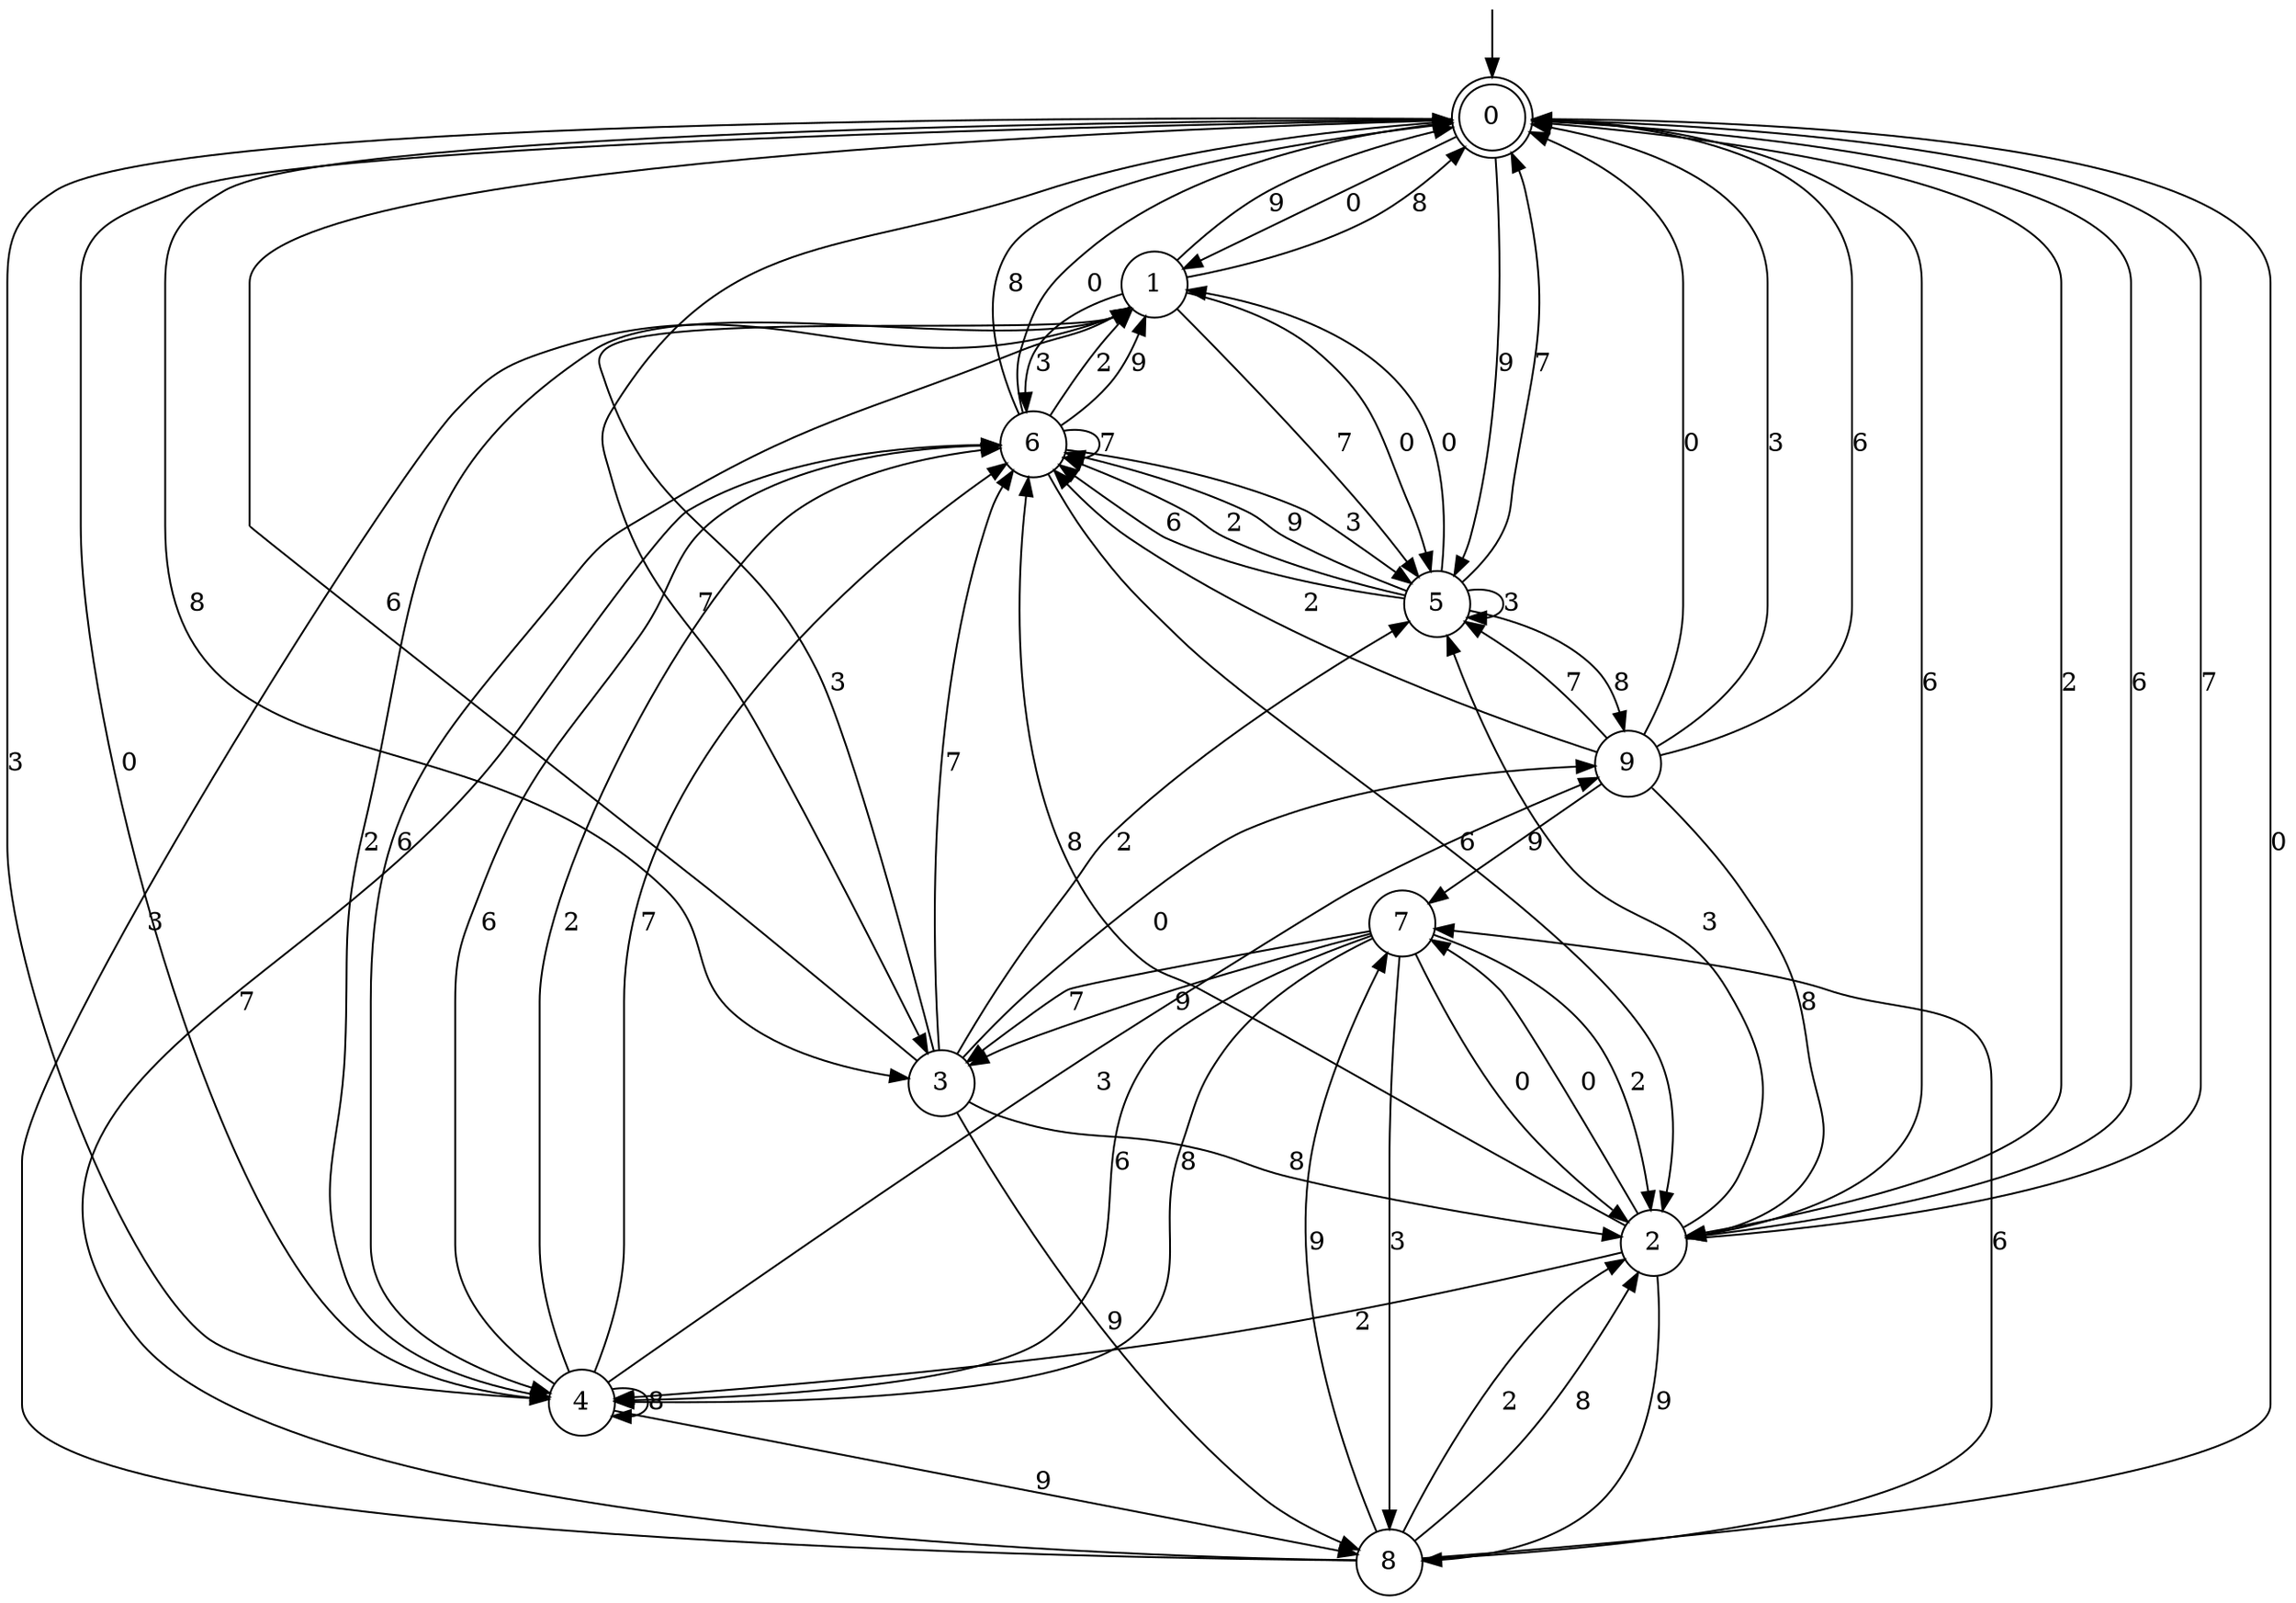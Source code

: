 digraph g {

	s0 [shape="doublecircle" label="0"];
	s1 [shape="circle" label="1"];
	s2 [shape="circle" label="2"];
	s3 [shape="circle" label="3"];
	s4 [shape="circle" label="4"];
	s5 [shape="circle" label="5"];
	s6 [shape="circle" label="6"];
	s7 [shape="circle" label="7"];
	s8 [shape="circle" label="8"];
	s9 [shape="circle" label="9"];
	s0 -> s1 [label="0"];
	s0 -> s2 [label="6"];
	s0 -> s2 [label="2"];
	s0 -> s3 [label="7"];
	s0 -> s4 [label="3"];
	s0 -> s3 [label="8"];
	s0 -> s5 [label="9"];
	s1 -> s5 [label="0"];
	s1 -> s4 [label="6"];
	s1 -> s4 [label="2"];
	s1 -> s5 [label="7"];
	s1 -> s6 [label="3"];
	s1 -> s0 [label="8"];
	s1 -> s0 [label="9"];
	s2 -> s7 [label="0"];
	s2 -> s0 [label="6"];
	s2 -> s4 [label="2"];
	s2 -> s0 [label="7"];
	s2 -> s5 [label="3"];
	s2 -> s6 [label="8"];
	s2 -> s8 [label="9"];
	s3 -> s9 [label="0"];
	s3 -> s0 [label="6"];
	s3 -> s5 [label="2"];
	s3 -> s6 [label="7"];
	s3 -> s1 [label="3"];
	s3 -> s2 [label="8"];
	s3 -> s8 [label="9"];
	s4 -> s0 [label="0"];
	s4 -> s6 [label="6"];
	s4 -> s6 [label="2"];
	s4 -> s6 [label="7"];
	s4 -> s9 [label="3"];
	s4 -> s4 [label="8"];
	s4 -> s8 [label="9"];
	s5 -> s1 [label="0"];
	s5 -> s6 [label="6"];
	s5 -> s6 [label="2"];
	s5 -> s0 [label="7"];
	s5 -> s5 [label="3"];
	s5 -> s9 [label="8"];
	s5 -> s6 [label="9"];
	s6 -> s0 [label="0"];
	s6 -> s2 [label="6"];
	s6 -> s1 [label="2"];
	s6 -> s6 [label="7"];
	s6 -> s5 [label="3"];
	s6 -> s0 [label="8"];
	s6 -> s1 [label="9"];
	s7 -> s2 [label="0"];
	s7 -> s4 [label="6"];
	s7 -> s2 [label="2"];
	s7 -> s3 [label="7"];
	s7 -> s8 [label="3"];
	s7 -> s4 [label="8"];
	s7 -> s3 [label="9"];
	s8 -> s0 [label="0"];
	s8 -> s7 [label="6"];
	s8 -> s2 [label="2"];
	s8 -> s6 [label="7"];
	s8 -> s1 [label="3"];
	s8 -> s2 [label="8"];
	s8 -> s7 [label="9"];
	s9 -> s0 [label="0"];
	s9 -> s0 [label="6"];
	s9 -> s6 [label="2"];
	s9 -> s5 [label="7"];
	s9 -> s0 [label="3"];
	s9 -> s2 [label="8"];
	s9 -> s7 [label="9"];

__start0 [label="" shape="none" width="0" height="0"];
__start0 -> s0;

}
